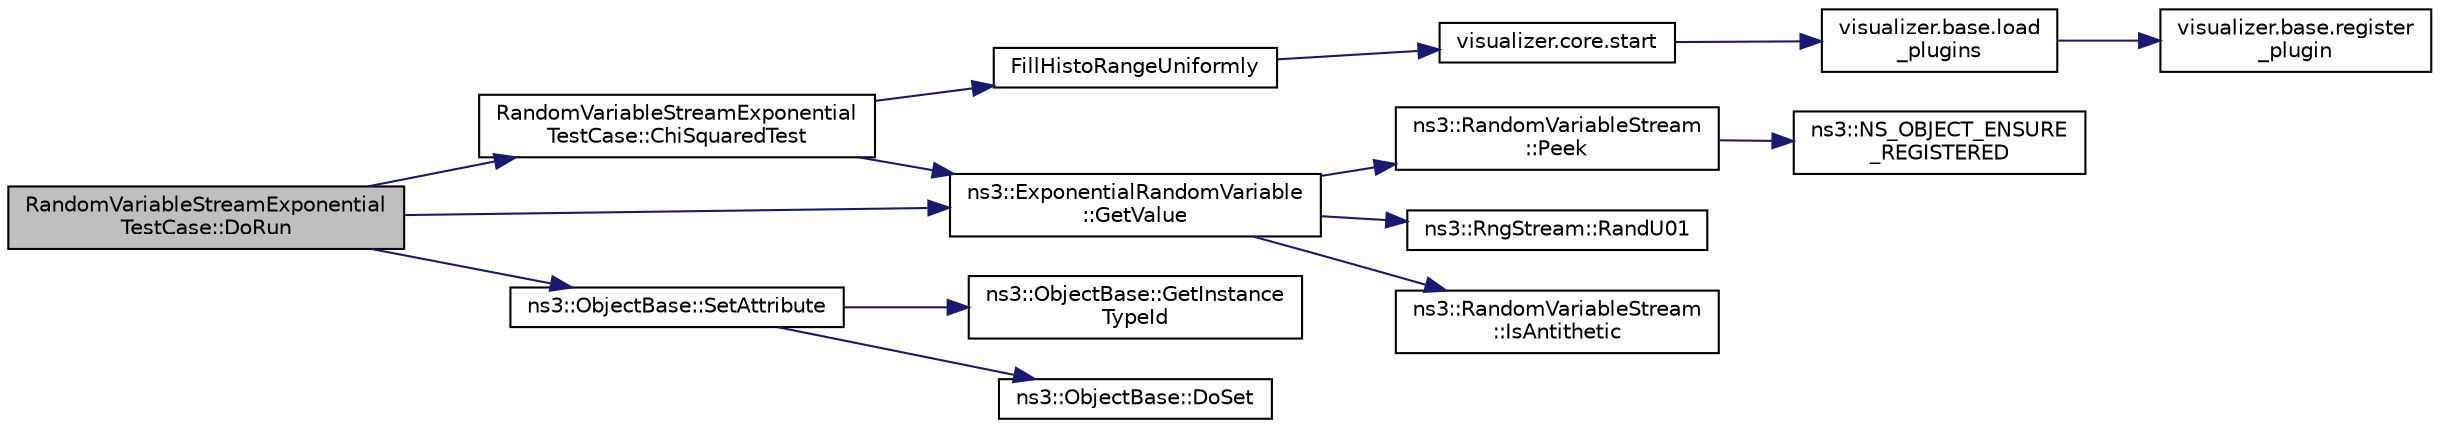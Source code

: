 digraph "RandomVariableStreamExponentialTestCase::DoRun"
{
  edge [fontname="Helvetica",fontsize="10",labelfontname="Helvetica",labelfontsize="10"];
  node [fontname="Helvetica",fontsize="10",shape=record];
  rankdir="LR";
  Node1 [label="RandomVariableStreamExponential\lTestCase::DoRun",height=0.2,width=0.4,color="black", fillcolor="grey75", style="filled", fontcolor="black"];
  Node1 -> Node2 [color="midnightblue",fontsize="10",style="solid"];
  Node2 [label="RandomVariableStreamExponential\lTestCase::ChiSquaredTest",height=0.2,width=0.4,color="black", fillcolor="white", style="filled",URL="$df/d79/classRandomVariableStreamExponentialTestCase.html#a2613351abbb33f766dd36dc2e9bfde62"];
  Node2 -> Node3 [color="midnightblue",fontsize="10",style="solid"];
  Node3 [label="FillHistoRangeUniformly",height=0.2,width=0.4,color="black", fillcolor="white", style="filled",URL="$d5/d7e/rng-test-suite_8cc.html#ac2abe44da5ad81e1927f899392de4ada"];
  Node3 -> Node4 [color="midnightblue",fontsize="10",style="solid"];
  Node4 [label="visualizer.core.start",height=0.2,width=0.4,color="black", fillcolor="white", style="filled",URL="$df/d6c/namespacevisualizer_1_1core.html#a2a35e5d8a34af358b508dac8635754e0"];
  Node4 -> Node5 [color="midnightblue",fontsize="10",style="solid"];
  Node5 [label="visualizer.base.load\l_plugins",height=0.2,width=0.4,color="black", fillcolor="white", style="filled",URL="$d4/d39/namespacevisualizer_1_1base.html#ad171497a5ff1afe0a73bedaebf35448f"];
  Node5 -> Node6 [color="midnightblue",fontsize="10",style="solid"];
  Node6 [label="visualizer.base.register\l_plugin",height=0.2,width=0.4,color="black", fillcolor="white", style="filled",URL="$d4/d39/namespacevisualizer_1_1base.html#a6b0ffcff1e17ec4027496f50177e5b9e"];
  Node2 -> Node7 [color="midnightblue",fontsize="10",style="solid"];
  Node7 [label="ns3::ExponentialRandomVariable\l::GetValue",height=0.2,width=0.4,color="black", fillcolor="white", style="filled",URL="$d6/d98/classns3_1_1ExponentialRandomVariable.html#a5d7a50466c0b0f036ec0fc1aa478f2c3",tooltip="Get the next random value, as a double from the exponential distribution with the specified mean and ..."];
  Node7 -> Node8 [color="midnightblue",fontsize="10",style="solid"];
  Node8 [label="ns3::RandomVariableStream\l::Peek",height=0.2,width=0.4,color="black", fillcolor="white", style="filled",URL="$dc/daa/classns3_1_1RandomVariableStream.html#ac5aa8d691c061bcc88a909dc9b479222",tooltip="Get the pointer to the underlying RNG stream. "];
  Node8 -> Node9 [color="midnightblue",fontsize="10",style="solid"];
  Node9 [label="ns3::NS_OBJECT_ENSURE\l_REGISTERED",height=0.2,width=0.4,color="black", fillcolor="white", style="filled",URL="$d7/d2e/namespacens3.html#ac633cbd86ee5879afd4312a843a9ff8c"];
  Node7 -> Node10 [color="midnightblue",fontsize="10",style="solid"];
  Node10 [label="ns3::RngStream::RandU01",height=0.2,width=0.4,color="black", fillcolor="white", style="filled",URL="$da/d35/classns3_1_1RngStream.html#a46be36426b8bc712e9de468b63558c22"];
  Node7 -> Node11 [color="midnightblue",fontsize="10",style="solid"];
  Node11 [label="ns3::RandomVariableStream\l::IsAntithetic",height=0.2,width=0.4,color="black", fillcolor="white", style="filled",URL="$dc/daa/classns3_1_1RandomVariableStream.html#a7bf5175d624b14bd023f8c4f78bc5fd7",tooltip="Check if antithetic values will be generated. "];
  Node1 -> Node12 [color="midnightblue",fontsize="10",style="solid"];
  Node12 [label="ns3::ObjectBase::SetAttribute",height=0.2,width=0.4,color="black", fillcolor="white", style="filled",URL="$d2/dac/classns3_1_1ObjectBase.html#ac60245d3ea4123bbc9b1d391f1f6592f"];
  Node12 -> Node13 [color="midnightblue",fontsize="10",style="solid"];
  Node13 [label="ns3::ObjectBase::GetInstance\lTypeId",height=0.2,width=0.4,color="black", fillcolor="white", style="filled",URL="$d2/dac/classns3_1_1ObjectBase.html#abe5b43a6f5b99a92a4c3122db31f06fb"];
  Node12 -> Node14 [color="midnightblue",fontsize="10",style="solid"];
  Node14 [label="ns3::ObjectBase::DoSet",height=0.2,width=0.4,color="black", fillcolor="white", style="filled",URL="$d2/dac/classns3_1_1ObjectBase.html#afe5f2f7b2fabc99aa33f9bb434e3b695"];
  Node1 -> Node7 [color="midnightblue",fontsize="10",style="solid"];
}
